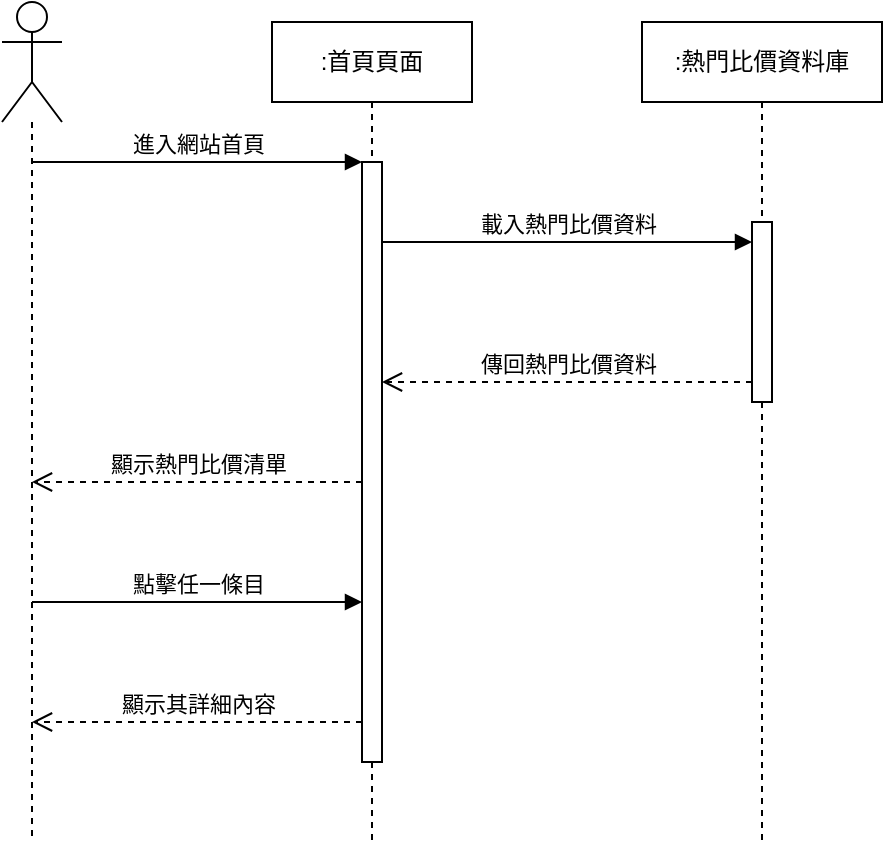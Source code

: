 <mxfile version="21.6.5" type="device">
  <diagram name="Page-1" id="2YBvvXClWsGukQMizWep">
    <mxGraphModel dx="978" dy="571" grid="1" gridSize="10" guides="1" tooltips="1" connect="1" arrows="1" fold="1" page="1" pageScale="1" pageWidth="827" pageHeight="1169" math="0" shadow="0">
      <root>
        <mxCell id="0" />
        <mxCell id="1" parent="0" />
        <mxCell id="aM9ryv3xv72pqoxQDRHE-1" value=":首頁頁面" style="shape=umlLifeline;perimeter=lifelinePerimeter;whiteSpace=wrap;html=1;container=0;dropTarget=0;collapsible=0;recursiveResize=0;outlineConnect=0;portConstraint=eastwest;newEdgeStyle={&quot;edgeStyle&quot;:&quot;elbowEdgeStyle&quot;,&quot;elbow&quot;:&quot;vertical&quot;,&quot;curved&quot;:0,&quot;rounded&quot;:0};" parent="1" vertex="1">
          <mxGeometry x="175" y="50" width="100" height="410" as="geometry" />
        </mxCell>
        <mxCell id="aM9ryv3xv72pqoxQDRHE-2" value="" style="html=1;points=[];perimeter=orthogonalPerimeter;outlineConnect=0;targetShapes=umlLifeline;portConstraint=eastwest;newEdgeStyle={&quot;edgeStyle&quot;:&quot;elbowEdgeStyle&quot;,&quot;elbow&quot;:&quot;vertical&quot;,&quot;curved&quot;:0,&quot;rounded&quot;:0};" parent="aM9ryv3xv72pqoxQDRHE-1" vertex="1">
          <mxGeometry x="45" y="70" width="10" height="300" as="geometry" />
        </mxCell>
        <mxCell id="FATohEn67VC4ZCUtdnCY-14" value="" style="shape=umlLifeline;perimeter=lifelinePerimeter;whiteSpace=wrap;html=1;container=1;dropTarget=0;collapsible=0;recursiveResize=0;outlineConnect=0;portConstraint=eastwest;newEdgeStyle={&quot;edgeStyle&quot;:&quot;elbowEdgeStyle&quot;,&quot;elbow&quot;:&quot;vertical&quot;,&quot;curved&quot;:0,&quot;rounded&quot;:0};participant=umlActor;size=60;" parent="1" vertex="1">
          <mxGeometry x="40" y="40" width="30" height="420" as="geometry" />
        </mxCell>
        <mxCell id="FATohEn67VC4ZCUtdnCY-15" value="進入網站首頁" style="html=1;verticalAlign=bottom;endArrow=block;edgeStyle=elbowEdgeStyle;elbow=vertical;curved=0;rounded=0;" parent="1" source="FATohEn67VC4ZCUtdnCY-14" target="aM9ryv3xv72pqoxQDRHE-2" edge="1">
          <mxGeometry width="80" relative="1" as="geometry">
            <mxPoint x="54.81" y="129.997" as="sourcePoint" />
            <mxPoint x="220" y="129.997" as="targetPoint" />
            <Array as="points">
              <mxPoint x="140" y="120" />
            </Array>
          </mxGeometry>
        </mxCell>
        <mxCell id="FATohEn67VC4ZCUtdnCY-17" value="顯示熱門比價清單" style="html=1;verticalAlign=bottom;endArrow=open;dashed=1;endSize=8;edgeStyle=elbowEdgeStyle;elbow=horizontal;curved=0;rounded=0;" parent="1" source="aM9ryv3xv72pqoxQDRHE-2" target="FATohEn67VC4ZCUtdnCY-14" edge="1">
          <mxGeometry x="0.002" relative="1" as="geometry">
            <mxPoint x="240" y="300" as="targetPoint" />
            <Array as="points">
              <mxPoint x="150" y="280" />
            </Array>
            <mxPoint x="410" y="300" as="sourcePoint" />
            <mxPoint as="offset" />
          </mxGeometry>
        </mxCell>
        <mxCell id="CKTwQmuFr4gLuuUH_9-y-1" value=":熱門比價資料庫" style="shape=umlLifeline;perimeter=lifelinePerimeter;whiteSpace=wrap;html=1;container=0;dropTarget=0;collapsible=0;recursiveResize=0;outlineConnect=0;portConstraint=eastwest;newEdgeStyle={&quot;edgeStyle&quot;:&quot;elbowEdgeStyle&quot;,&quot;elbow&quot;:&quot;vertical&quot;,&quot;curved&quot;:0,&quot;rounded&quot;:0};" parent="1" vertex="1">
          <mxGeometry x="360" y="50" width="120" height="410" as="geometry" />
        </mxCell>
        <mxCell id="CKTwQmuFr4gLuuUH_9-y-2" value="" style="html=1;points=[];perimeter=orthogonalPerimeter;outlineConnect=0;targetShapes=umlLifeline;portConstraint=eastwest;newEdgeStyle={&quot;edgeStyle&quot;:&quot;elbowEdgeStyle&quot;,&quot;elbow&quot;:&quot;vertical&quot;,&quot;curved&quot;:0,&quot;rounded&quot;:0};" parent="CKTwQmuFr4gLuuUH_9-y-1" vertex="1">
          <mxGeometry x="55" y="100" width="10" height="90" as="geometry" />
        </mxCell>
        <mxCell id="CKTwQmuFr4gLuuUH_9-y-3" value="載入熱門比價資料" style="html=1;verticalAlign=bottom;endArrow=block;edgeStyle=elbowEdgeStyle;elbow=vertical;curved=0;rounded=0;" parent="1" edge="1" target="CKTwQmuFr4gLuuUH_9-y-2" source="aM9ryv3xv72pqoxQDRHE-2">
          <mxGeometry width="80" relative="1" as="geometry">
            <mxPoint x="230" y="149.997" as="sourcePoint" />
            <mxPoint x="413" y="150.14" as="targetPoint" />
            <Array as="points">
              <mxPoint x="320" y="160" />
            </Array>
          </mxGeometry>
        </mxCell>
        <mxCell id="CKTwQmuFr4gLuuUH_9-y-4" value="傳回熱門比價資料" style="html=1;verticalAlign=bottom;endArrow=open;dashed=1;endSize=8;edgeStyle=elbowEdgeStyle;elbow=vertical;curved=0;rounded=0;" parent="1" source="CKTwQmuFr4gLuuUH_9-y-2" edge="1" target="aM9ryv3xv72pqoxQDRHE-2">
          <mxGeometry relative="1" as="geometry">
            <mxPoint x="230" y="230" as="targetPoint" />
            <Array as="points">
              <mxPoint x="325" y="230" />
            </Array>
            <mxPoint x="420" y="230" as="sourcePoint" />
          </mxGeometry>
        </mxCell>
        <mxCell id="lo84kEfyhPIhROH7ijpQ-1" value="點擊任一條目" style="html=1;verticalAlign=bottom;endArrow=block;edgeStyle=elbowEdgeStyle;elbow=horizontal;curved=0;rounded=0;" parent="1" source="FATohEn67VC4ZCUtdnCY-14" target="aM9ryv3xv72pqoxQDRHE-2" edge="1">
          <mxGeometry width="80" relative="1" as="geometry">
            <mxPoint x="70" y="370" as="sourcePoint" />
            <mxPoint x="225" y="370" as="targetPoint" />
            <Array as="points">
              <mxPoint x="150" y="340" />
            </Array>
          </mxGeometry>
        </mxCell>
        <mxCell id="lo84kEfyhPIhROH7ijpQ-2" value="顯示其詳細內容" style="html=1;verticalAlign=bottom;endArrow=open;dashed=1;endSize=8;edgeStyle=elbowEdgeStyle;elbow=vertical;curved=0;rounded=0;" parent="1" source="aM9ryv3xv72pqoxQDRHE-2" target="FATohEn67VC4ZCUtdnCY-14" edge="1">
          <mxGeometry relative="1" as="geometry">
            <mxPoint x="65" y="420" as="targetPoint" />
            <Array as="points">
              <mxPoint x="170" y="400" />
            </Array>
            <mxPoint x="230" y="420" as="sourcePoint" />
          </mxGeometry>
        </mxCell>
      </root>
    </mxGraphModel>
  </diagram>
</mxfile>
